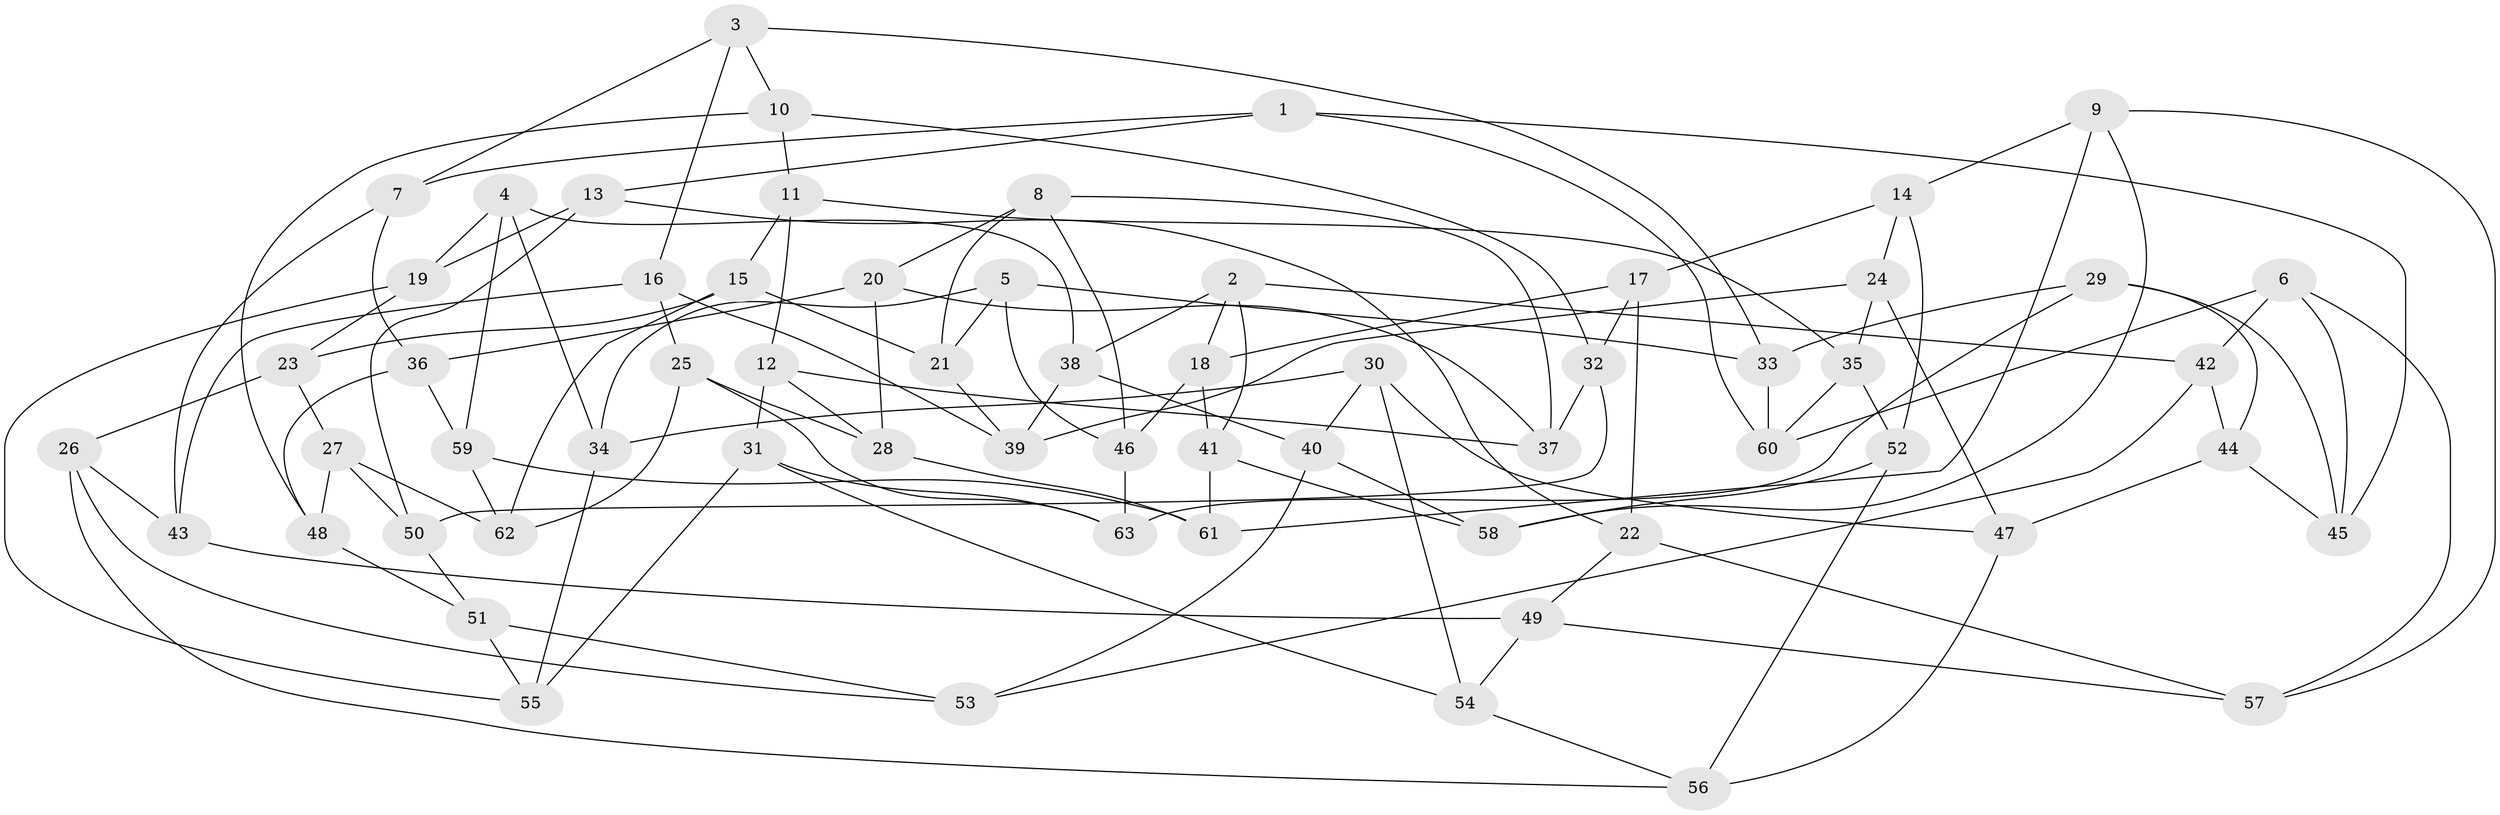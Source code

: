 // Generated by graph-tools (version 1.1) at 2025/11/02/27/25 16:11:45]
// undirected, 63 vertices, 126 edges
graph export_dot {
graph [start="1"]
  node [color=gray90,style=filled];
  1;
  2;
  3;
  4;
  5;
  6;
  7;
  8;
  9;
  10;
  11;
  12;
  13;
  14;
  15;
  16;
  17;
  18;
  19;
  20;
  21;
  22;
  23;
  24;
  25;
  26;
  27;
  28;
  29;
  30;
  31;
  32;
  33;
  34;
  35;
  36;
  37;
  38;
  39;
  40;
  41;
  42;
  43;
  44;
  45;
  46;
  47;
  48;
  49;
  50;
  51;
  52;
  53;
  54;
  55;
  56;
  57;
  58;
  59;
  60;
  61;
  62;
  63;
  1 -- 7;
  1 -- 13;
  1 -- 60;
  1 -- 45;
  2 -- 38;
  2 -- 18;
  2 -- 41;
  2 -- 42;
  3 -- 7;
  3 -- 10;
  3 -- 33;
  3 -- 16;
  4 -- 34;
  4 -- 38;
  4 -- 19;
  4 -- 59;
  5 -- 34;
  5 -- 21;
  5 -- 33;
  5 -- 46;
  6 -- 60;
  6 -- 57;
  6 -- 45;
  6 -- 42;
  7 -- 43;
  7 -- 36;
  8 -- 21;
  8 -- 20;
  8 -- 46;
  8 -- 37;
  9 -- 58;
  9 -- 61;
  9 -- 14;
  9 -- 57;
  10 -- 48;
  10 -- 32;
  10 -- 11;
  11 -- 35;
  11 -- 12;
  11 -- 15;
  12 -- 37;
  12 -- 28;
  12 -- 31;
  13 -- 22;
  13 -- 19;
  13 -- 50;
  14 -- 24;
  14 -- 17;
  14 -- 52;
  15 -- 62;
  15 -- 21;
  15 -- 23;
  16 -- 43;
  16 -- 39;
  16 -- 25;
  17 -- 18;
  17 -- 32;
  17 -- 22;
  18 -- 46;
  18 -- 41;
  19 -- 55;
  19 -- 23;
  20 -- 28;
  20 -- 36;
  20 -- 37;
  21 -- 39;
  22 -- 49;
  22 -- 57;
  23 -- 27;
  23 -- 26;
  24 -- 35;
  24 -- 39;
  24 -- 47;
  25 -- 62;
  25 -- 28;
  25 -- 63;
  26 -- 43;
  26 -- 53;
  26 -- 56;
  27 -- 62;
  27 -- 50;
  27 -- 48;
  28 -- 61;
  29 -- 44;
  29 -- 63;
  29 -- 33;
  29 -- 45;
  30 -- 40;
  30 -- 34;
  30 -- 47;
  30 -- 54;
  31 -- 55;
  31 -- 63;
  31 -- 54;
  32 -- 50;
  32 -- 37;
  33 -- 60;
  34 -- 55;
  35 -- 52;
  35 -- 60;
  36 -- 59;
  36 -- 48;
  38 -- 39;
  38 -- 40;
  40 -- 58;
  40 -- 53;
  41 -- 61;
  41 -- 58;
  42 -- 53;
  42 -- 44;
  43 -- 49;
  44 -- 47;
  44 -- 45;
  46 -- 63;
  47 -- 56;
  48 -- 51;
  49 -- 57;
  49 -- 54;
  50 -- 51;
  51 -- 53;
  51 -- 55;
  52 -- 56;
  52 -- 58;
  54 -- 56;
  59 -- 61;
  59 -- 62;
}
